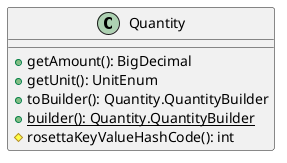 @startuml

    class Quantity [[Quantity.html]] {
        +getAmount(): BigDecimal
        +getUnit(): UnitEnum
        +toBuilder(): Quantity.QuantityBuilder
        {static} +builder(): Quantity.QuantityBuilder
        #rosettaKeyValueHashCode(): int
    }

@enduml
